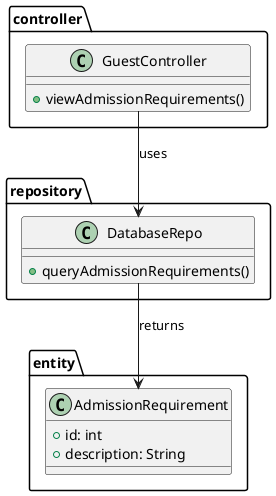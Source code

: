 ; filepath: /home/slightlywind/Repositories/Legacy/SWD392/class_diagrams/viewing_admission_requirements.puml
@startuml
package controller {
    class GuestController {
        +viewAdmissionRequirements()
    }
}

package repository {
    class DatabaseRepo {
        +queryAdmissionRequirements()
    }
}

package entity {
    class AdmissionRequirement {
        +id: int
        +description: String
    }
}

GuestController --> DatabaseRepo : uses
DatabaseRepo --> AdmissionRequirement : returns
@enduml